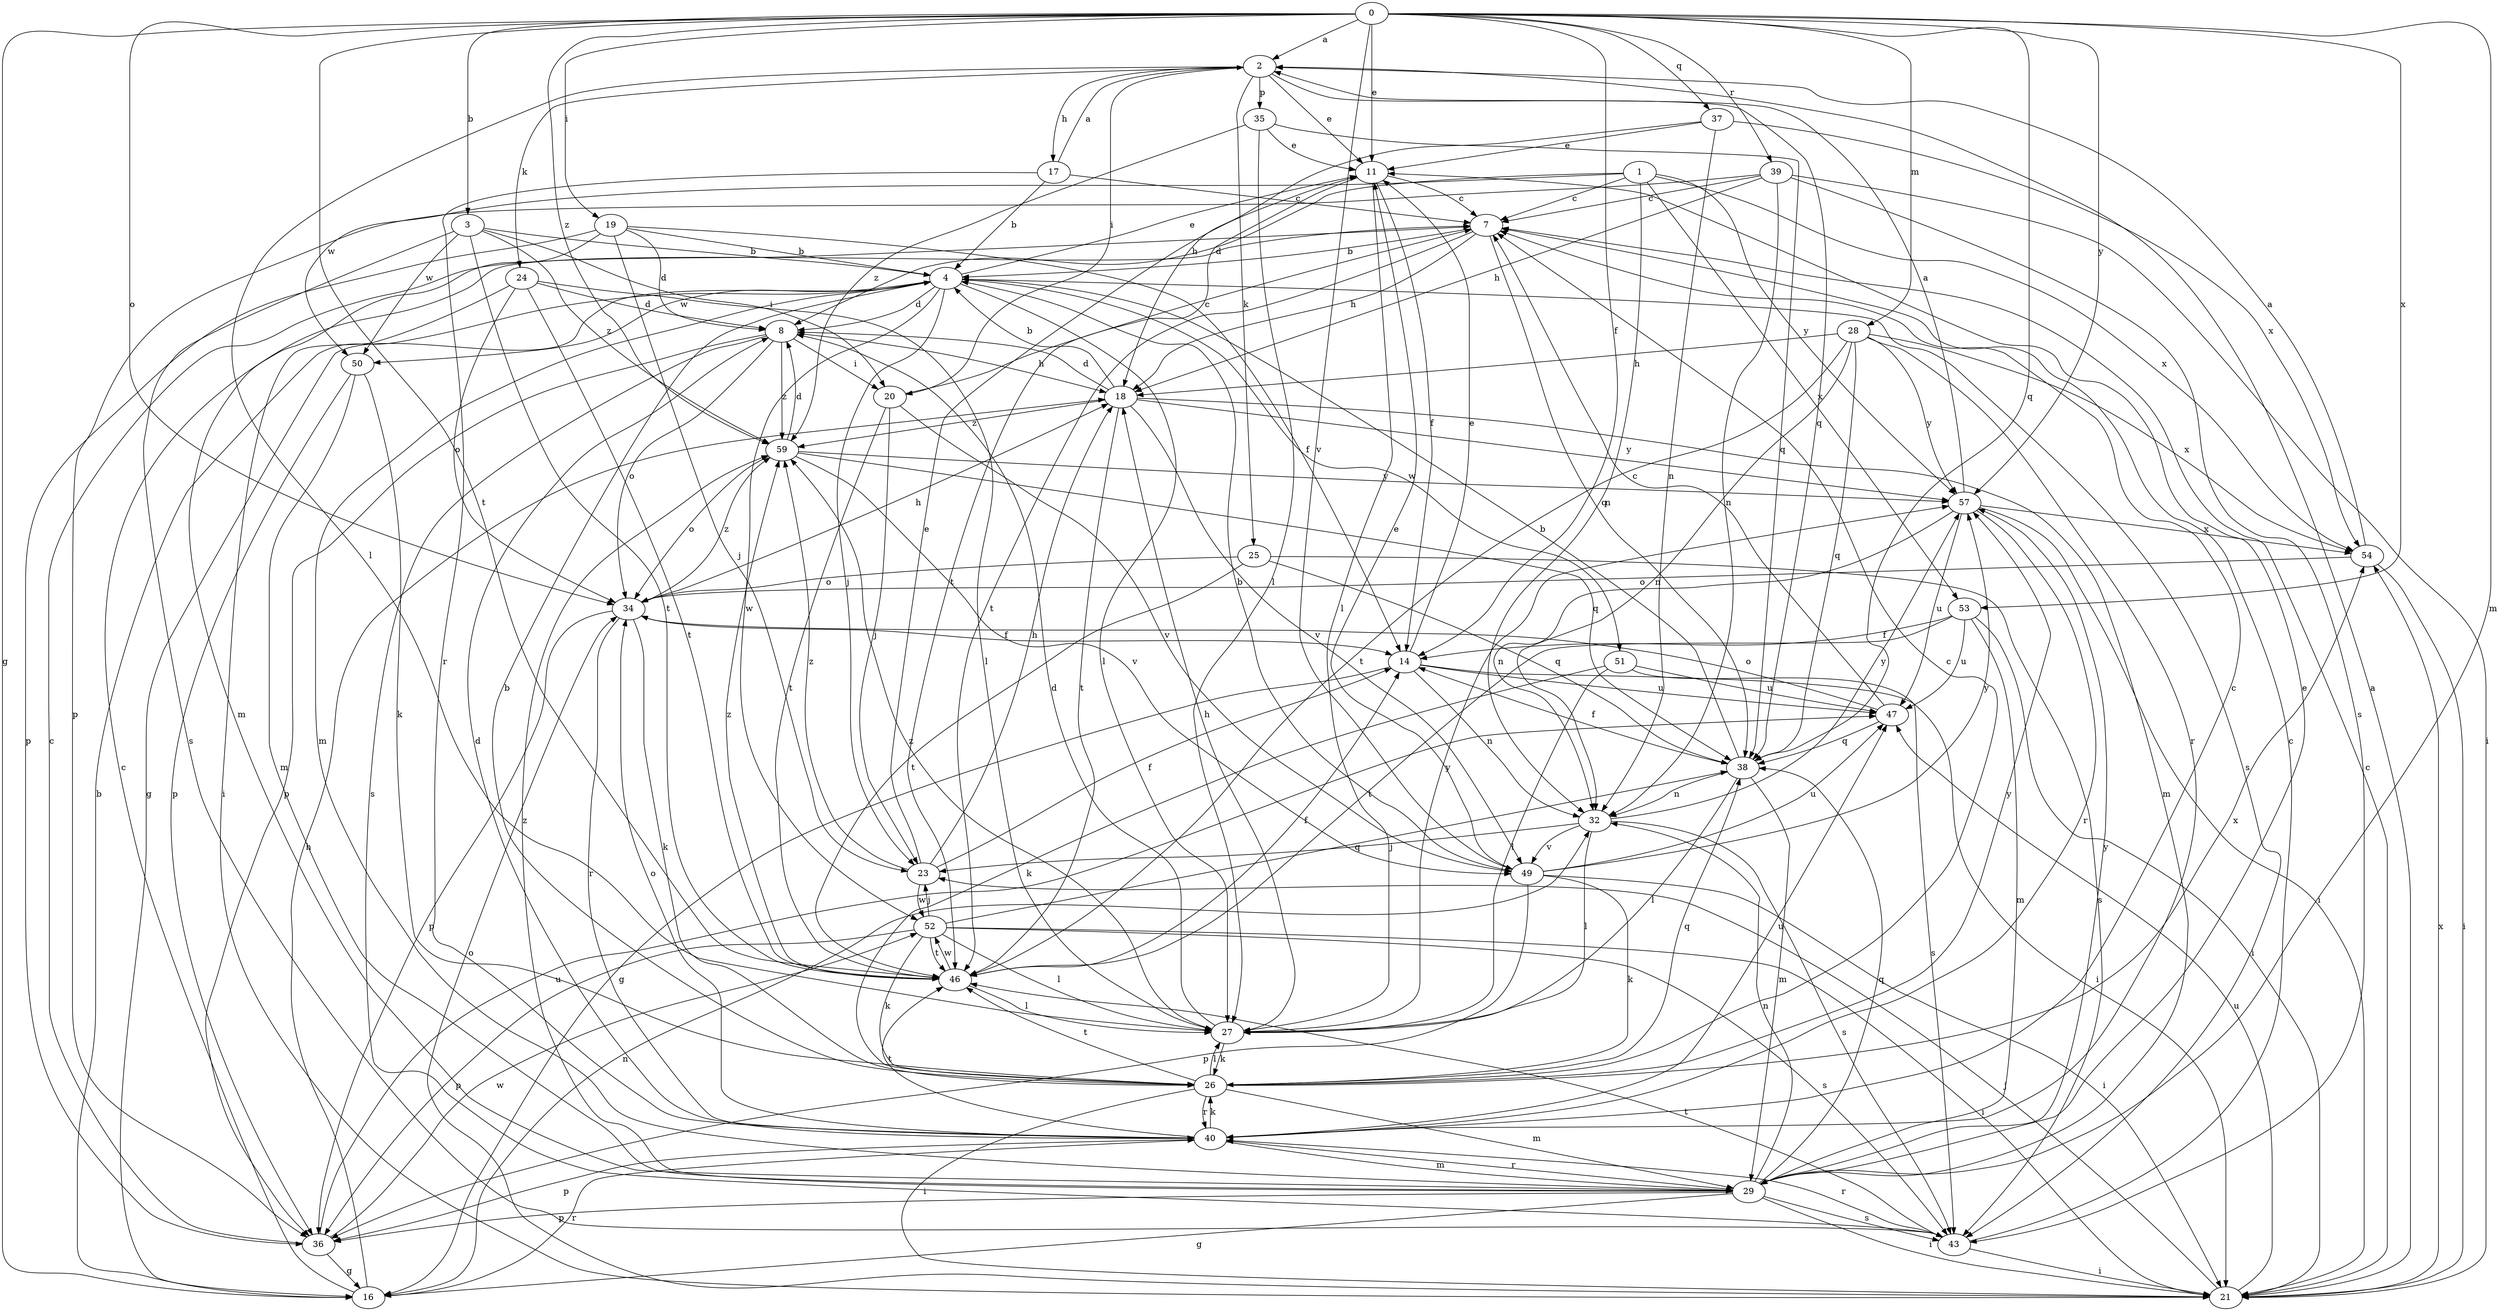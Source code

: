 strict digraph  {
0;
1;
2;
3;
4;
7;
8;
11;
14;
16;
17;
18;
19;
20;
21;
23;
24;
25;
26;
27;
28;
29;
32;
34;
35;
36;
37;
38;
39;
40;
43;
46;
47;
49;
50;
51;
52;
53;
54;
57;
59;
0 -> 2  [label=a];
0 -> 3  [label=b];
0 -> 11  [label=e];
0 -> 14  [label=f];
0 -> 16  [label=g];
0 -> 19  [label=i];
0 -> 28  [label=m];
0 -> 29  [label=m];
0 -> 34  [label=o];
0 -> 37  [label=q];
0 -> 38  [label=q];
0 -> 39  [label=r];
0 -> 46  [label=t];
0 -> 49  [label=v];
0 -> 53  [label=x];
0 -> 57  [label=y];
0 -> 59  [label=z];
1 -> 7  [label=c];
1 -> 8  [label=d];
1 -> 32  [label=n];
1 -> 50  [label=w];
1 -> 53  [label=x];
1 -> 54  [label=x];
1 -> 57  [label=y];
2 -> 11  [label=e];
2 -> 17  [label=h];
2 -> 20  [label=i];
2 -> 24  [label=k];
2 -> 25  [label=k];
2 -> 27  [label=l];
2 -> 35  [label=p];
2 -> 38  [label=q];
3 -> 4  [label=b];
3 -> 20  [label=i];
3 -> 43  [label=s];
3 -> 46  [label=t];
3 -> 50  [label=w];
3 -> 59  [label=z];
4 -> 8  [label=d];
4 -> 11  [label=e];
4 -> 16  [label=g];
4 -> 23  [label=j];
4 -> 27  [label=l];
4 -> 29  [label=m];
4 -> 43  [label=s];
4 -> 50  [label=w];
4 -> 51  [label=w];
4 -> 52  [label=w];
7 -> 4  [label=b];
7 -> 18  [label=h];
7 -> 38  [label=q];
7 -> 46  [label=t];
8 -> 18  [label=h];
8 -> 20  [label=i];
8 -> 34  [label=o];
8 -> 36  [label=p];
8 -> 43  [label=s];
8 -> 59  [label=z];
11 -> 7  [label=c];
11 -> 14  [label=f];
11 -> 27  [label=l];
11 -> 46  [label=t];
14 -> 11  [label=e];
14 -> 16  [label=g];
14 -> 21  [label=i];
14 -> 32  [label=n];
14 -> 47  [label=u];
16 -> 4  [label=b];
16 -> 7  [label=c];
16 -> 18  [label=h];
16 -> 32  [label=n];
16 -> 40  [label=r];
17 -> 2  [label=a];
17 -> 4  [label=b];
17 -> 7  [label=c];
17 -> 40  [label=r];
18 -> 4  [label=b];
18 -> 8  [label=d];
18 -> 29  [label=m];
18 -> 46  [label=t];
18 -> 49  [label=v];
18 -> 57  [label=y];
18 -> 59  [label=z];
19 -> 4  [label=b];
19 -> 8  [label=d];
19 -> 14  [label=f];
19 -> 23  [label=j];
19 -> 29  [label=m];
19 -> 36  [label=p];
20 -> 7  [label=c];
20 -> 23  [label=j];
20 -> 46  [label=t];
20 -> 49  [label=v];
21 -> 2  [label=a];
21 -> 7  [label=c];
21 -> 23  [label=j];
21 -> 34  [label=o];
21 -> 47  [label=u];
21 -> 54  [label=x];
23 -> 11  [label=e];
23 -> 14  [label=f];
23 -> 18  [label=h];
23 -> 52  [label=w];
23 -> 59  [label=z];
24 -> 8  [label=d];
24 -> 21  [label=i];
24 -> 27  [label=l];
24 -> 34  [label=o];
24 -> 46  [label=t];
25 -> 34  [label=o];
25 -> 38  [label=q];
25 -> 43  [label=s];
25 -> 46  [label=t];
26 -> 4  [label=b];
26 -> 7  [label=c];
26 -> 21  [label=i];
26 -> 27  [label=l];
26 -> 29  [label=m];
26 -> 38  [label=q];
26 -> 40  [label=r];
26 -> 46  [label=t];
26 -> 54  [label=x];
26 -> 57  [label=y];
27 -> 8  [label=d];
27 -> 18  [label=h];
27 -> 26  [label=k];
27 -> 57  [label=y];
27 -> 59  [label=z];
28 -> 18  [label=h];
28 -> 32  [label=n];
28 -> 38  [label=q];
28 -> 40  [label=r];
28 -> 46  [label=t];
28 -> 54  [label=x];
28 -> 57  [label=y];
29 -> 11  [label=e];
29 -> 16  [label=g];
29 -> 21  [label=i];
29 -> 32  [label=n];
29 -> 36  [label=p];
29 -> 38  [label=q];
29 -> 40  [label=r];
29 -> 43  [label=s];
29 -> 57  [label=y];
29 -> 59  [label=z];
32 -> 23  [label=j];
32 -> 27  [label=l];
32 -> 43  [label=s];
32 -> 49  [label=v];
32 -> 57  [label=y];
34 -> 14  [label=f];
34 -> 18  [label=h];
34 -> 26  [label=k];
34 -> 36  [label=p];
34 -> 40  [label=r];
34 -> 59  [label=z];
35 -> 11  [label=e];
35 -> 27  [label=l];
35 -> 38  [label=q];
35 -> 59  [label=z];
36 -> 7  [label=c];
36 -> 16  [label=g];
36 -> 47  [label=u];
36 -> 52  [label=w];
37 -> 11  [label=e];
37 -> 18  [label=h];
37 -> 32  [label=n];
37 -> 54  [label=x];
38 -> 4  [label=b];
38 -> 14  [label=f];
38 -> 27  [label=l];
38 -> 29  [label=m];
38 -> 32  [label=n];
39 -> 7  [label=c];
39 -> 18  [label=h];
39 -> 21  [label=i];
39 -> 32  [label=n];
39 -> 36  [label=p];
39 -> 43  [label=s];
40 -> 7  [label=c];
40 -> 8  [label=d];
40 -> 26  [label=k];
40 -> 29  [label=m];
40 -> 34  [label=o];
40 -> 36  [label=p];
40 -> 46  [label=t];
40 -> 47  [label=u];
43 -> 7  [label=c];
43 -> 21  [label=i];
43 -> 40  [label=r];
43 -> 46  [label=t];
46 -> 14  [label=f];
46 -> 27  [label=l];
46 -> 52  [label=w];
46 -> 59  [label=z];
47 -> 7  [label=c];
47 -> 34  [label=o];
47 -> 38  [label=q];
49 -> 4  [label=b];
49 -> 11  [label=e];
49 -> 21  [label=i];
49 -> 26  [label=k];
49 -> 36  [label=p];
49 -> 47  [label=u];
49 -> 57  [label=y];
50 -> 26  [label=k];
50 -> 29  [label=m];
50 -> 36  [label=p];
51 -> 26  [label=k];
51 -> 27  [label=l];
51 -> 43  [label=s];
51 -> 47  [label=u];
52 -> 21  [label=i];
52 -> 23  [label=j];
52 -> 26  [label=k];
52 -> 27  [label=l];
52 -> 36  [label=p];
52 -> 38  [label=q];
52 -> 43  [label=s];
52 -> 46  [label=t];
53 -> 14  [label=f];
53 -> 21  [label=i];
53 -> 29  [label=m];
53 -> 46  [label=t];
53 -> 47  [label=u];
54 -> 2  [label=a];
54 -> 21  [label=i];
54 -> 34  [label=o];
57 -> 2  [label=a];
57 -> 21  [label=i];
57 -> 32  [label=n];
57 -> 40  [label=r];
57 -> 47  [label=u];
57 -> 54  [label=x];
59 -> 8  [label=d];
59 -> 34  [label=o];
59 -> 38  [label=q];
59 -> 49  [label=v];
59 -> 57  [label=y];
}
